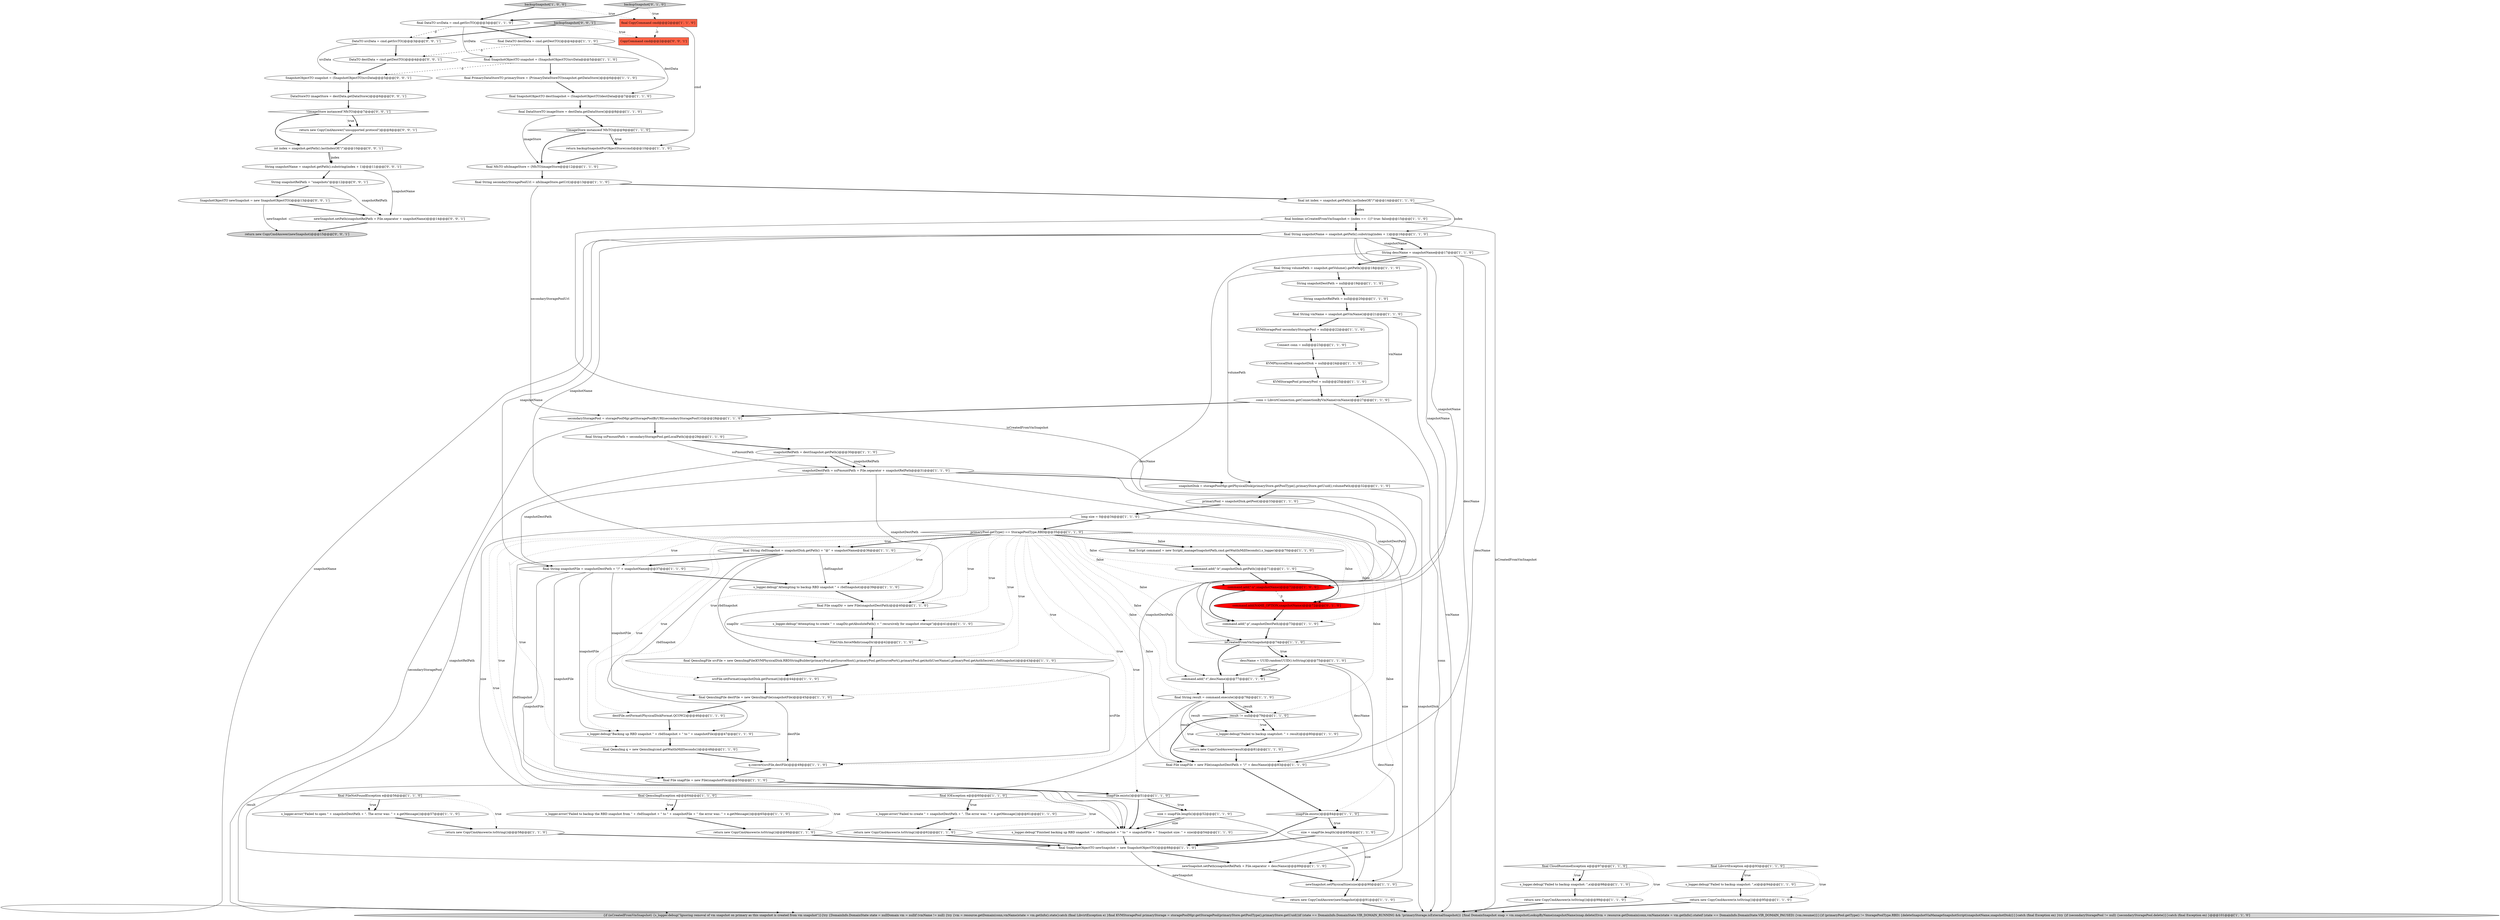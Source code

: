 digraph {
23 [style = filled, label = "final IOException e@@@60@@@['1', '1', '0']", fillcolor = white, shape = diamond image = "AAA0AAABBB1BBB"];
88 [style = filled, label = "int index = snapshot.getPath().lastIndexOf(\"/\")@@@10@@@['0', '0', '1']", fillcolor = white, shape = ellipse image = "AAA0AAABBB3BBB"];
4 [style = filled, label = "String descName = snapshotName@@@17@@@['1', '1', '0']", fillcolor = white, shape = ellipse image = "AAA0AAABBB1BBB"];
92 [style = filled, label = "newSnapshot.setPath(snapshotRelPath + File.separator + snapshotName)@@@14@@@['0', '0', '1']", fillcolor = white, shape = ellipse image = "AAA0AAABBB3BBB"];
71 [style = filled, label = "final String result = command.execute()@@@78@@@['1', '1', '0']", fillcolor = white, shape = ellipse image = "AAA0AAABBB1BBB"];
48 [style = filled, label = "conn = LibvirtConnection.getConnectionByVmName(vmName)@@@27@@@['1', '1', '0']", fillcolor = white, shape = ellipse image = "AAA0AAABBB1BBB"];
0 [style = filled, label = "snapFile.exists()@@@51@@@['1', '1', '0']", fillcolor = white, shape = diamond image = "AAA0AAABBB1BBB"];
24 [style = filled, label = "final QemuImgFile destFile = new QemuImgFile(snapshotFile)@@@45@@@['1', '1', '0']", fillcolor = white, shape = ellipse image = "AAA0AAABBB1BBB"];
16 [style = filled, label = "command.add(\"-t\",descName)@@@77@@@['1', '1', '0']", fillcolor = white, shape = ellipse image = "AAA0AAABBB1BBB"];
83 [style = filled, label = "return new CopyCmdAnswer(result)@@@81@@@['1', '1', '0']", fillcolor = white, shape = ellipse image = "AAA0AAABBB1BBB"];
14 [style = filled, label = "final DataStoreTO imageStore = destData.getDataStore()@@@8@@@['1', '1', '0']", fillcolor = white, shape = ellipse image = "AAA0AAABBB1BBB"];
99 [style = filled, label = "SnapshotObjectTO snapshot = (SnapshotObjectTO)srcData@@@5@@@['0', '0', '1']", fillcolor = white, shape = ellipse image = "AAA0AAABBB3BBB"];
29 [style = filled, label = "final int index = snapshot.getPath().lastIndexOf(\"/\")@@@14@@@['1', '1', '0']", fillcolor = white, shape = ellipse image = "AAA0AAABBB1BBB"];
26 [style = filled, label = "final NfsTO nfsImageStore = (NfsTO)imageStore@@@12@@@['1', '1', '0']", fillcolor = white, shape = ellipse image = "AAA0AAABBB1BBB"];
59 [style = filled, label = "snapshotDisk = storagePoolMgr.getPhysicalDisk(primaryStore.getPoolType(),primaryStore.getUuid(),volumePath)@@@32@@@['1', '1', '0']", fillcolor = white, shape = ellipse image = "AAA0AAABBB1BBB"];
19 [style = filled, label = "result != null@@@79@@@['1', '1', '0']", fillcolor = white, shape = diamond image = "AAA0AAABBB1BBB"];
18 [style = filled, label = "backupSnapshot['1', '0', '0']", fillcolor = lightgray, shape = diamond image = "AAA0AAABBB1BBB"];
36 [style = filled, label = "size = snapFile.length()@@@52@@@['1', '1', '0']", fillcolor = white, shape = ellipse image = "AAA0AAABBB1BBB"];
33 [style = filled, label = "isCreatedFromVmSnapshot@@@74@@@['1', '1', '0']", fillcolor = white, shape = diamond image = "AAA0AAABBB1BBB"];
34 [style = filled, label = "final String snapshotFile = snapshotDestPath + \"/\" + snapshotName@@@37@@@['1', '1', '0']", fillcolor = white, shape = ellipse image = "AAA0AAABBB1BBB"];
27 [style = filled, label = "return new CopyCmdAnswer(newSnapshot)@@@91@@@['1', '1', '0']", fillcolor = white, shape = ellipse image = "AAA0AAABBB1BBB"];
60 [style = filled, label = "final QemuImg q = new QemuImg(cmd.getWaitInMillSeconds())@@@48@@@['1', '1', '0']", fillcolor = white, shape = ellipse image = "AAA0AAABBB1BBB"];
21 [style = filled, label = "final SnapshotObjectTO destSnapshot = (SnapshotObjectTO)destData@@@7@@@['1', '1', '0']", fillcolor = white, shape = ellipse image = "AAA0AAABBB1BBB"];
90 [style = filled, label = "SnapshotObjectTO newSnapshot = new SnapshotObjectTO()@@@13@@@['0', '0', '1']", fillcolor = white, shape = ellipse image = "AAA0AAABBB3BBB"];
12 [style = filled, label = "s_logger.debug(\"Backing up RBD snapshot \" + rbdSnapshot + \" to \" + snapshotFile)@@@47@@@['1', '1', '0']", fillcolor = white, shape = ellipse image = "AAA0AAABBB1BBB"];
31 [style = filled, label = "srcFile.setFormat(snapshotDisk.getFormat())@@@44@@@['1', '1', '0']", fillcolor = white, shape = ellipse image = "AAA0AAABBB1BBB"];
3 [style = filled, label = "final SnapshotObjectTO snapshot = (SnapshotObjectTO)srcData@@@5@@@['1', '1', '0']", fillcolor = white, shape = ellipse image = "AAA0AAABBB1BBB"];
42 [style = filled, label = "final FileNotFoundException e@@@56@@@['1', '1', '0']", fillcolor = white, shape = diamond image = "AAA0AAABBB1BBB"];
53 [style = filled, label = "FileUtils.forceMkdir(snapDir)@@@42@@@['1', '1', '0']", fillcolor = white, shape = ellipse image = "AAA0AAABBB1BBB"];
51 [style = filled, label = "!(imageStore instanceof NfsTO)@@@9@@@['1', '1', '0']", fillcolor = white, shape = diamond image = "AAA0AAABBB1BBB"];
15 [style = filled, label = "final SnapshotObjectTO newSnapshot = new SnapshotObjectTO()@@@88@@@['1', '1', '0']", fillcolor = white, shape = ellipse image = "AAA0AAABBB1BBB"];
46 [style = filled, label = "final LibvirtException e@@@93@@@['1', '1', '0']", fillcolor = white, shape = diamond image = "AAA0AAABBB1BBB"];
73 [style = filled, label = "command.add(\"-b\",snapshotDisk.getPath())@@@71@@@['1', '1', '0']", fillcolor = white, shape = ellipse image = "AAA0AAABBB1BBB"];
7 [style = filled, label = "s_logger.error(\"Failed to create \" + snapshotDestPath + \". The error was: \" + e.getMessage())@@@61@@@['1', '1', '0']", fillcolor = white, shape = ellipse image = "AAA0AAABBB1BBB"];
58 [style = filled, label = "final DataTO destData = cmd.getDestTO()@@@4@@@['1', '1', '0']", fillcolor = white, shape = ellipse image = "AAA0AAABBB1BBB"];
52 [style = filled, label = "size = snapFile.length()@@@85@@@['1', '1', '0']", fillcolor = white, shape = ellipse image = "AAA0AAABBB1BBB"];
25 [style = filled, label = "final CopyCommand cmd@@@2@@@['1', '1', '0']", fillcolor = tomato, shape = box image = "AAA0AAABBB1BBB"];
66 [style = filled, label = "command.add(\"-p\",snapshotDestPath)@@@73@@@['1', '1', '0']", fillcolor = white, shape = ellipse image = "AAA0AAABBB1BBB"];
6 [style = filled, label = "final QemuImgFile srcFile = new QemuImgFile(KVMPhysicalDisk.RBDStringBuilder(primaryPool.getSourceHost(),primaryPool.getSourcePort(),primaryPool.getAuthUserName(),primaryPool.getAuthSecret(),rbdSnapshot))@@@43@@@['1', '1', '0']", fillcolor = white, shape = ellipse image = "AAA0AAABBB1BBB"];
28 [style = filled, label = "KVMPhysicalDisk snapshotDisk = null@@@24@@@['1', '1', '0']", fillcolor = white, shape = ellipse image = "AAA0AAABBB1BBB"];
57 [style = filled, label = "newSnapshot.setPhysicalSize(size)@@@90@@@['1', '1', '0']", fillcolor = white, shape = ellipse image = "AAA0AAABBB1BBB"];
63 [style = filled, label = "command.add(\"-n\",snapshotName)@@@72@@@['1', '0', '0']", fillcolor = red, shape = ellipse image = "AAA1AAABBB1BBB"];
94 [style = filled, label = "DataTO destData = cmd.getDestTO()@@@4@@@['0', '0', '1']", fillcolor = white, shape = ellipse image = "AAA0AAABBB3BBB"];
22 [style = filled, label = "primaryPool.getType() == StoragePoolType.RBD@@@35@@@['1', '1', '0']", fillcolor = white, shape = diamond image = "AAA0AAABBB1BBB"];
89 [style = filled, label = "DataTO srcData = cmd.getSrcTO()@@@3@@@['0', '0', '1']", fillcolor = white, shape = ellipse image = "AAA0AAABBB3BBB"];
13 [style = filled, label = "descName = UUID.randomUUID().toString()@@@75@@@['1', '1', '0']", fillcolor = white, shape = ellipse image = "AAA0AAABBB1BBB"];
70 [style = filled, label = "s_logger.error(\"Failed to open \" + snapshotDestPath + \". The error was: \" + e.getMessage())@@@57@@@['1', '1', '0']", fillcolor = white, shape = ellipse image = "AAA0AAABBB1BBB"];
81 [style = filled, label = "final DataTO srcData = cmd.getSrcTO()@@@3@@@['1', '1', '0']", fillcolor = white, shape = ellipse image = "AAA0AAABBB1BBB"];
75 [style = filled, label = "snapFile.exists()@@@84@@@['1', '1', '0']", fillcolor = white, shape = diamond image = "AAA0AAABBB1BBB"];
43 [style = filled, label = "final File snapFile = new File(snapshotDestPath + \"/\" + descName)@@@83@@@['1', '1', '0']", fillcolor = white, shape = ellipse image = "AAA0AAABBB1BBB"];
84 [style = filled, label = "backupSnapshot['0', '1', '0']", fillcolor = lightgray, shape = diamond image = "AAA0AAABBB2BBB"];
93 [style = filled, label = "return new CopyCmdAnswer(newSnapshot)@@@15@@@['0', '0', '1']", fillcolor = lightgray, shape = ellipse image = "AAA0AAABBB3BBB"];
98 [style = filled, label = "DataStoreTO imageStore = destData.getDataStore()@@@6@@@['0', '0', '1']", fillcolor = white, shape = ellipse image = "AAA0AAABBB3BBB"];
11 [style = filled, label = "final boolean isCreatedFromVmSnapshot = (index == -1)? true: false@@@15@@@['1', '1', '0']", fillcolor = white, shape = ellipse image = "AAA0AAABBB1BBB"];
5 [style = filled, label = "final QemuImgException e@@@64@@@['1', '1', '0']", fillcolor = white, shape = diamond image = "AAA0AAABBB1BBB"];
56 [style = filled, label = "KVMStoragePool secondaryStoragePool = null@@@22@@@['1', '1', '0']", fillcolor = white, shape = ellipse image = "AAA0AAABBB1BBB"];
82 [style = filled, label = "s_logger.debug(\"Finished backing up RBD snapshot \" + rbdSnapshot + \" to \" + snapshotFile + \" Snapshot size: \" + size)@@@54@@@['1', '1', '0']", fillcolor = white, shape = ellipse image = "AAA0AAABBB1BBB"];
85 [style = filled, label = "command.add(NAME_OPTION,snapshotName)@@@72@@@['0', '1', '0']", fillcolor = red, shape = ellipse image = "AAA1AAABBB2BBB"];
96 [style = filled, label = "String snapshotName = snapshot.getPath().substring(index + 1)@@@11@@@['0', '0', '1']", fillcolor = white, shape = ellipse image = "AAA0AAABBB3BBB"];
35 [style = filled, label = "KVMStoragePool primaryPool = null@@@25@@@['1', '1', '0']", fillcolor = white, shape = ellipse image = "AAA0AAABBB1BBB"];
10 [style = filled, label = "s_logger.error(\"Failed to backup the RBD snapshot from \" + rbdSnapshot + \" to \" + snapshotFile + \" the error was: \" + e.getMessage())@@@65@@@['1', '1', '0']", fillcolor = white, shape = ellipse image = "AAA0AAABBB1BBB"];
79 [style = filled, label = "s_logger.debug(\"Attempting to create \" + snapDir.getAbsolutePath() + \" recursively for snapshot storage\")@@@41@@@['1', '1', '0']", fillcolor = white, shape = ellipse image = "AAA0AAABBB1BBB"];
91 [style = filled, label = "return new CopyCmdAnswer(\"unsupported protocol\")@@@8@@@['0', '0', '1']", fillcolor = white, shape = ellipse image = "AAA0AAABBB3BBB"];
87 [style = filled, label = "backupSnapshot['0', '0', '1']", fillcolor = lightgray, shape = diamond image = "AAA0AAABBB3BBB"];
39 [style = filled, label = "s_logger.debug(\"Failed to backup snaptshot: \" + result)@@@80@@@['1', '1', '0']", fillcolor = white, shape = ellipse image = "AAA0AAABBB1BBB"];
30 [style = filled, label = "final String rbdSnapshot = snapshotDisk.getPath() + \"@\" + snapshotName@@@36@@@['1', '1', '0']", fillcolor = white, shape = ellipse image = "AAA0AAABBB1BBB"];
41 [style = filled, label = "String snapshotDestPath = null@@@19@@@['1', '1', '0']", fillcolor = white, shape = ellipse image = "AAA0AAABBB1BBB"];
54 [style = filled, label = "destFile.setFormat(PhysicalDiskFormat.QCOW2)@@@46@@@['1', '1', '0']", fillcolor = white, shape = ellipse image = "AAA0AAABBB1BBB"];
45 [style = filled, label = "String snapshotRelPath = null@@@20@@@['1', '1', '0']", fillcolor = white, shape = ellipse image = "AAA0AAABBB1BBB"];
72 [style = filled, label = "s_logger.debug(\"Failed to backup snapshot: \",e)@@@98@@@['1', '1', '0']", fillcolor = white, shape = ellipse image = "AAA0AAABBB1BBB"];
8 [style = filled, label = "return backupSnapshotForObjectStore(cmd)@@@10@@@['1', '1', '0']", fillcolor = white, shape = ellipse image = "AAA0AAABBB1BBB"];
37 [style = filled, label = "snapshotDestPath = ssPmountPath + File.separator + snapshotRelPath@@@31@@@['1', '1', '0']", fillcolor = white, shape = ellipse image = "AAA0AAABBB1BBB"];
20 [style = filled, label = "{if (isCreatedFromVmSnapshot) {s_logger.debug(\"Ignoring removal of vm snapshot on primary as this snapshot is created from vm snapshot\")}{try {DomainInfo.DomainState state = nullDomain vm = nullif (vmName != null) {try {vm = resource.getDomain(conn,vmName)state = vm.getInfo().state}catch (final LibvirtException e) }final KVMStoragePool primaryStorage = storagePoolMgr.getStoragePool(primaryStore.getPoolType(),primaryStore.getUuid())if (state == DomainInfo.DomainState.VIR_DOMAIN_RUNNING && !primaryStorage.isExternalSnapshot()) {final DomainSnapshot snap = vm.snapshotLookupByName(snapshotName)snap.delete(0)vm = resource.getDomain(conn,vmName)state = vm.getInfo().stateif (state == DomainInfo.DomainState.VIR_DOMAIN_PAUSED) {vm.resume()}}{if (primaryPool.getType() != StoragePoolType.RBD) {deleteSnapshotViaManageSnapshotScript(snapshotName,snapshotDisk)}}}catch (final Exception ex) }try {if (secondaryStoragePool != null) {secondaryStoragePool.delete()}}catch (final Exception ex) }@@@101@@@['1', '1', '0']", fillcolor = lightgray, shape = ellipse image = "AAA0AAABBB1BBB"];
67 [style = filled, label = "final String snapshotName = snapshot.getPath().substring(index + 1)@@@16@@@['1', '1', '0']", fillcolor = white, shape = ellipse image = "AAA0AAABBB1BBB"];
65 [style = filled, label = "final File snapDir = new File(snapshotDestPath)@@@40@@@['1', '1', '0']", fillcolor = white, shape = ellipse image = "AAA0AAABBB1BBB"];
86 [style = filled, label = "String snapshotRelPath = \"snapshots\"@@@12@@@['0', '0', '1']", fillcolor = white, shape = ellipse image = "AAA0AAABBB3BBB"];
9 [style = filled, label = "s_logger.debug(\"Attempting to backup RBD snapshot \" + rbdSnapshot)@@@39@@@['1', '1', '0']", fillcolor = white, shape = ellipse image = "AAA0AAABBB1BBB"];
49 [style = filled, label = "snapshotRelPath = destSnapshot.getPath()@@@30@@@['1', '1', '0']", fillcolor = white, shape = ellipse image = "AAA0AAABBB1BBB"];
62 [style = filled, label = "final String secondaryStoragePoolUrl = nfsImageStore.getUrl()@@@13@@@['1', '1', '0']", fillcolor = white, shape = ellipse image = "AAA0AAABBB1BBB"];
80 [style = filled, label = "newSnapshot.setPath(snapshotRelPath + File.separator + descName)@@@89@@@['1', '1', '0']", fillcolor = white, shape = ellipse image = "AAA0AAABBB1BBB"];
55 [style = filled, label = "return new CopyCmdAnswer(e.toString())@@@58@@@['1', '1', '0']", fillcolor = white, shape = ellipse image = "AAA0AAABBB1BBB"];
44 [style = filled, label = "primaryPool = snapshotDisk.getPool()@@@33@@@['1', '1', '0']", fillcolor = white, shape = ellipse image = "AAA0AAABBB1BBB"];
1 [style = filled, label = "final String ssPmountPath = secondaryStoragePool.getLocalPath()@@@29@@@['1', '1', '0']", fillcolor = white, shape = ellipse image = "AAA0AAABBB1BBB"];
38 [style = filled, label = "return new CopyCmdAnswer(e.toString())@@@99@@@['1', '1', '0']", fillcolor = white, shape = ellipse image = "AAA0AAABBB1BBB"];
64 [style = filled, label = "Connect conn = null@@@23@@@['1', '1', '0']", fillcolor = white, shape = ellipse image = "AAA0AAABBB1BBB"];
2 [style = filled, label = "final Script command = new Script(_manageSnapshotPath,cmd.getWaitInMillSeconds(),s_logger)@@@70@@@['1', '1', '0']", fillcolor = white, shape = ellipse image = "AAA0AAABBB1BBB"];
50 [style = filled, label = "long size = 0@@@34@@@['1', '1', '0']", fillcolor = white, shape = ellipse image = "AAA0AAABBB1BBB"];
40 [style = filled, label = "final String vmName = snapshot.getVmName()@@@21@@@['1', '1', '0']", fillcolor = white, shape = ellipse image = "AAA0AAABBB1BBB"];
97 [style = filled, label = "!(imageStore instanceof NfsTO)@@@7@@@['0', '0', '1']", fillcolor = white, shape = diamond image = "AAA0AAABBB3BBB"];
68 [style = filled, label = "final PrimaryDataStoreTO primaryStore = (PrimaryDataStoreTO)snapshot.getDataStore()@@@6@@@['1', '1', '0']", fillcolor = white, shape = ellipse image = "AAA0AAABBB1BBB"];
77 [style = filled, label = "q.convert(srcFile,destFile)@@@49@@@['1', '1', '0']", fillcolor = white, shape = ellipse image = "AAA0AAABBB1BBB"];
32 [style = filled, label = "s_logger.debug(\"Failed to backup snapshot: \",e)@@@94@@@['1', '1', '0']", fillcolor = white, shape = ellipse image = "AAA0AAABBB1BBB"];
17 [style = filled, label = "final String volumePath = snapshot.getVolume().getPath()@@@18@@@['1', '1', '0']", fillcolor = white, shape = ellipse image = "AAA0AAABBB1BBB"];
47 [style = filled, label = "secondaryStoragePool = storagePoolMgr.getStoragePoolByURI(secondaryStoragePoolUrl)@@@28@@@['1', '1', '0']", fillcolor = white, shape = ellipse image = "AAA0AAABBB1BBB"];
78 [style = filled, label = "final CloudRuntimeException e@@@97@@@['1', '1', '0']", fillcolor = white, shape = diamond image = "AAA0AAABBB1BBB"];
69 [style = filled, label = "final File snapFile = new File(snapshotFile)@@@50@@@['1', '1', '0']", fillcolor = white, shape = ellipse image = "AAA0AAABBB1BBB"];
76 [style = filled, label = "return new CopyCmdAnswer(e.toString())@@@62@@@['1', '1', '0']", fillcolor = white, shape = ellipse image = "AAA0AAABBB1BBB"];
61 [style = filled, label = "return new CopyCmdAnswer(e.toString())@@@66@@@['1', '1', '0']", fillcolor = white, shape = ellipse image = "AAA0AAABBB1BBB"];
74 [style = filled, label = "return new CopyCmdAnswer(e.toString())@@@95@@@['1', '1', '0']", fillcolor = white, shape = ellipse image = "AAA0AAABBB1BBB"];
95 [style = filled, label = "CopyCommand cmd@@@2@@@['0', '0', '1']", fillcolor = tomato, shape = box image = "AAA0AAABBB3BBB"];
35->48 [style = bold, label=""];
37->65 [style = solid, label="snapshotDestPath"];
30->82 [style = solid, label="rbdSnapshot"];
3->68 [style = bold, label=""];
34->9 [style = bold, label=""];
22->82 [style = dotted, label="true"];
22->31 [style = dotted, label="true"];
22->60 [style = dotted, label="true"];
50->22 [style = bold, label=""];
56->64 [style = bold, label=""];
47->20 [style = solid, label="secondaryStoragePool"];
69->0 [style = bold, label=""];
19->83 [style = dotted, label="true"];
85->66 [style = bold, label=""];
17->59 [style = solid, label="volumePath"];
15->80 [style = bold, label=""];
70->55 [style = bold, label=""];
89->94 [style = bold, label=""];
9->65 [style = bold, label=""];
75->15 [style = bold, label=""];
58->3 [style = bold, label=""];
22->30 [style = bold, label=""];
68->21 [style = bold, label=""];
36->82 [style = bold, label=""];
63->66 [style = bold, label=""];
34->12 [style = solid, label="snapshotFile"];
67->85 [style = solid, label="snapshotName"];
67->4 [style = bold, label=""];
22->66 [style = dotted, label="false"];
80->57 [style = bold, label=""];
51->26 [style = bold, label=""];
75->52 [style = bold, label=""];
89->99 [style = solid, label="srcData"];
29->67 [style = solid, label="index"];
41->45 [style = bold, label=""];
76->15 [style = bold, label=""];
67->30 [style = solid, label="snapshotName"];
13->16 [style = solid, label="descName"];
99->98 [style = bold, label=""];
22->54 [style = dotted, label="true"];
22->85 [style = dotted, label="false"];
66->33 [style = bold, label=""];
75->52 [style = dotted, label="true"];
58->21 [style = solid, label="destData"];
5->10 [style = bold, label=""];
15->27 [style = solid, label="newSnapshot"];
33->13 [style = dotted, label="true"];
33->16 [style = bold, label=""];
91->88 [style = bold, label=""];
10->61 [style = bold, label=""];
37->66 [style = solid, label="snapshotDestPath"];
83->43 [style = bold, label=""];
13->43 [style = solid, label="descName"];
42->70 [style = bold, label=""];
22->0 [style = dotted, label="true"];
72->38 [style = bold, label=""];
17->41 [style = bold, label=""];
54->12 [style = bold, label=""];
98->97 [style = bold, label=""];
4->80 [style = solid, label="descName"];
34->82 [style = solid, label="snapshotFile"];
62->29 [style = bold, label=""];
19->39 [style = bold, label=""];
44->50 [style = bold, label=""];
1->49 [style = bold, label=""];
36->57 [style = solid, label="size"];
30->34 [style = bold, label=""];
97->91 [style = bold, label=""];
22->24 [style = dotted, label="true"];
2->73 [style = bold, label=""];
33->13 [style = bold, label=""];
13->16 [style = bold, label=""];
25->95 [style = dashed, label="0"];
0->36 [style = bold, label=""];
22->53 [style = dotted, label="true"];
60->77 [style = bold, label=""];
97->88 [style = bold, label=""];
42->70 [style = dotted, label="true"];
24->77 [style = solid, label="destFile"];
46->32 [style = dotted, label="true"];
28->35 [style = bold, label=""];
46->74 [style = dotted, label="true"];
13->80 [style = solid, label="descName"];
88->96 [style = solid, label="index"];
7->76 [style = bold, label=""];
22->77 [style = dotted, label="true"];
81->58 [style = bold, label=""];
36->82 [style = solid, label="size"];
40->48 [style = solid, label="vmName"];
16->71 [style = bold, label=""];
34->69 [style = solid, label="snapshotFile"];
71->19 [style = solid, label="result"];
23->7 [style = bold, label=""];
59->44 [style = bold, label=""];
86->92 [style = solid, label="snapshotRelPath"];
22->9 [style = dotted, label="true"];
84->25 [style = dotted, label="true"];
6->77 [style = solid, label="srcFile"];
43->75 [style = bold, label=""];
22->79 [style = dotted, label="true"];
71->19 [style = bold, label=""];
27->20 [style = bold, label=""];
92->93 [style = bold, label=""];
29->11 [style = bold, label=""];
12->60 [style = bold, label=""];
62->47 [style = solid, label="secondaryStoragePoolUrl"];
47->1 [style = bold, label=""];
48->20 [style = solid, label="conn"];
29->11 [style = solid, label="index"];
52->15 [style = bold, label=""];
90->92 [style = bold, label=""];
22->69 [style = dotted, label="true"];
3->99 [style = dashed, label="0"];
73->63 [style = bold, label=""];
38->20 [style = bold, label=""];
22->43 [style = dotted, label="false"];
49->37 [style = bold, label=""];
37->34 [style = solid, label="snapshotDestPath"];
71->20 [style = solid, label="result"];
11->33 [style = solid, label="isCreatedFromVmSnapshot"];
1->37 [style = solid, label="ssPmountPath"];
34->24 [style = solid, label="snapshotFile"];
4->17 [style = bold, label=""];
22->2 [style = bold, label=""];
40->56 [style = bold, label=""];
23->76 [style = dotted, label="true"];
11->20 [style = solid, label="isCreatedFromVmSnapshot"];
86->90 [style = bold, label=""];
5->10 [style = dotted, label="true"];
31->24 [style = bold, label=""];
22->73 [style = dotted, label="false"];
77->69 [style = bold, label=""];
49->80 [style = solid, label="snapshotRelPath"];
30->12 [style = solid, label="rbdSnapshot"];
26->62 [style = bold, label=""];
65->79 [style = bold, label=""];
90->93 [style = solid, label="newSnapshot"];
30->9 [style = solid, label="rbdSnapshot"];
96->86 [style = bold, label=""];
14->26 [style = solid, label="imageStore"];
67->63 [style = solid, label="snapshotName"];
23->7 [style = dotted, label="true"];
18->81 [style = bold, label=""];
71->83 [style = solid, label="result"];
63->85 [style = dashed, label="0"];
5->61 [style = dotted, label="true"];
67->4 [style = solid, label="snapshotName"];
4->16 [style = solid, label="descName"];
39->83 [style = bold, label=""];
30->6 [style = solid, label="rbdSnapshot"];
11->67 [style = bold, label=""];
67->20 [style = solid, label="snapshotName"];
59->20 [style = solid, label="snapshotDisk"];
78->72 [style = bold, label=""];
87->95 [style = dotted, label="true"];
67->34 [style = solid, label="snapshotName"];
40->20 [style = solid, label="vmName"];
55->15 [style = bold, label=""];
71->39 [style = solid, label="result"];
37->43 [style = solid, label="snapshotDestPath"];
19->39 [style = dotted, label="true"];
51->8 [style = bold, label=""];
46->32 [style = bold, label=""];
78->38 [style = dotted, label="true"];
19->43 [style = bold, label=""];
79->53 [style = bold, label=""];
50->82 [style = solid, label="size"];
45->40 [style = bold, label=""];
22->33 [style = dotted, label="false"];
21->14 [style = bold, label=""];
22->34 [style = dotted, label="true"];
52->57 [style = solid, label="size"];
94->99 [style = bold, label=""];
22->19 [style = dotted, label="false"];
22->16 [style = dotted, label="false"];
32->74 [style = bold, label=""];
22->71 [style = dotted, label="false"];
22->75 [style = dotted, label="false"];
42->55 [style = dotted, label="true"];
18->25 [style = dotted, label="true"];
22->65 [style = dotted, label="true"];
14->51 [style = bold, label=""];
74->20 [style = bold, label=""];
49->37 [style = solid, label="snapshotRelPath"];
22->2 [style = dotted, label="false"];
22->6 [style = dotted, label="true"];
78->72 [style = dotted, label="true"];
24->54 [style = bold, label=""];
65->53 [style = solid, label="snapDir"];
4->43 [style = solid, label="descName"];
22->12 [style = dotted, label="true"];
0->36 [style = dotted, label="true"];
81->89 [style = dashed, label="0"];
58->94 [style = dashed, label="0"];
57->27 [style = bold, label=""];
6->31 [style = bold, label=""];
48->47 [style = bold, label=""];
61->15 [style = bold, label=""];
37->59 [style = bold, label=""];
73->85 [style = bold, label=""];
53->6 [style = bold, label=""];
50->57 [style = solid, label="size"];
22->63 [style = dotted, label="false"];
51->8 [style = dotted, label="true"];
25->8 [style = solid, label="cmd"];
87->89 [style = bold, label=""];
84->81 [style = bold, label=""];
88->96 [style = bold, label=""];
64->28 [style = bold, label=""];
0->82 [style = bold, label=""];
96->92 [style = solid, label="snapshotName"];
22->30 [style = dotted, label="true"];
81->3 [style = solid, label="srcData"];
82->15 [style = bold, label=""];
97->91 [style = dotted, label="true"];
8->26 [style = bold, label=""];
}
